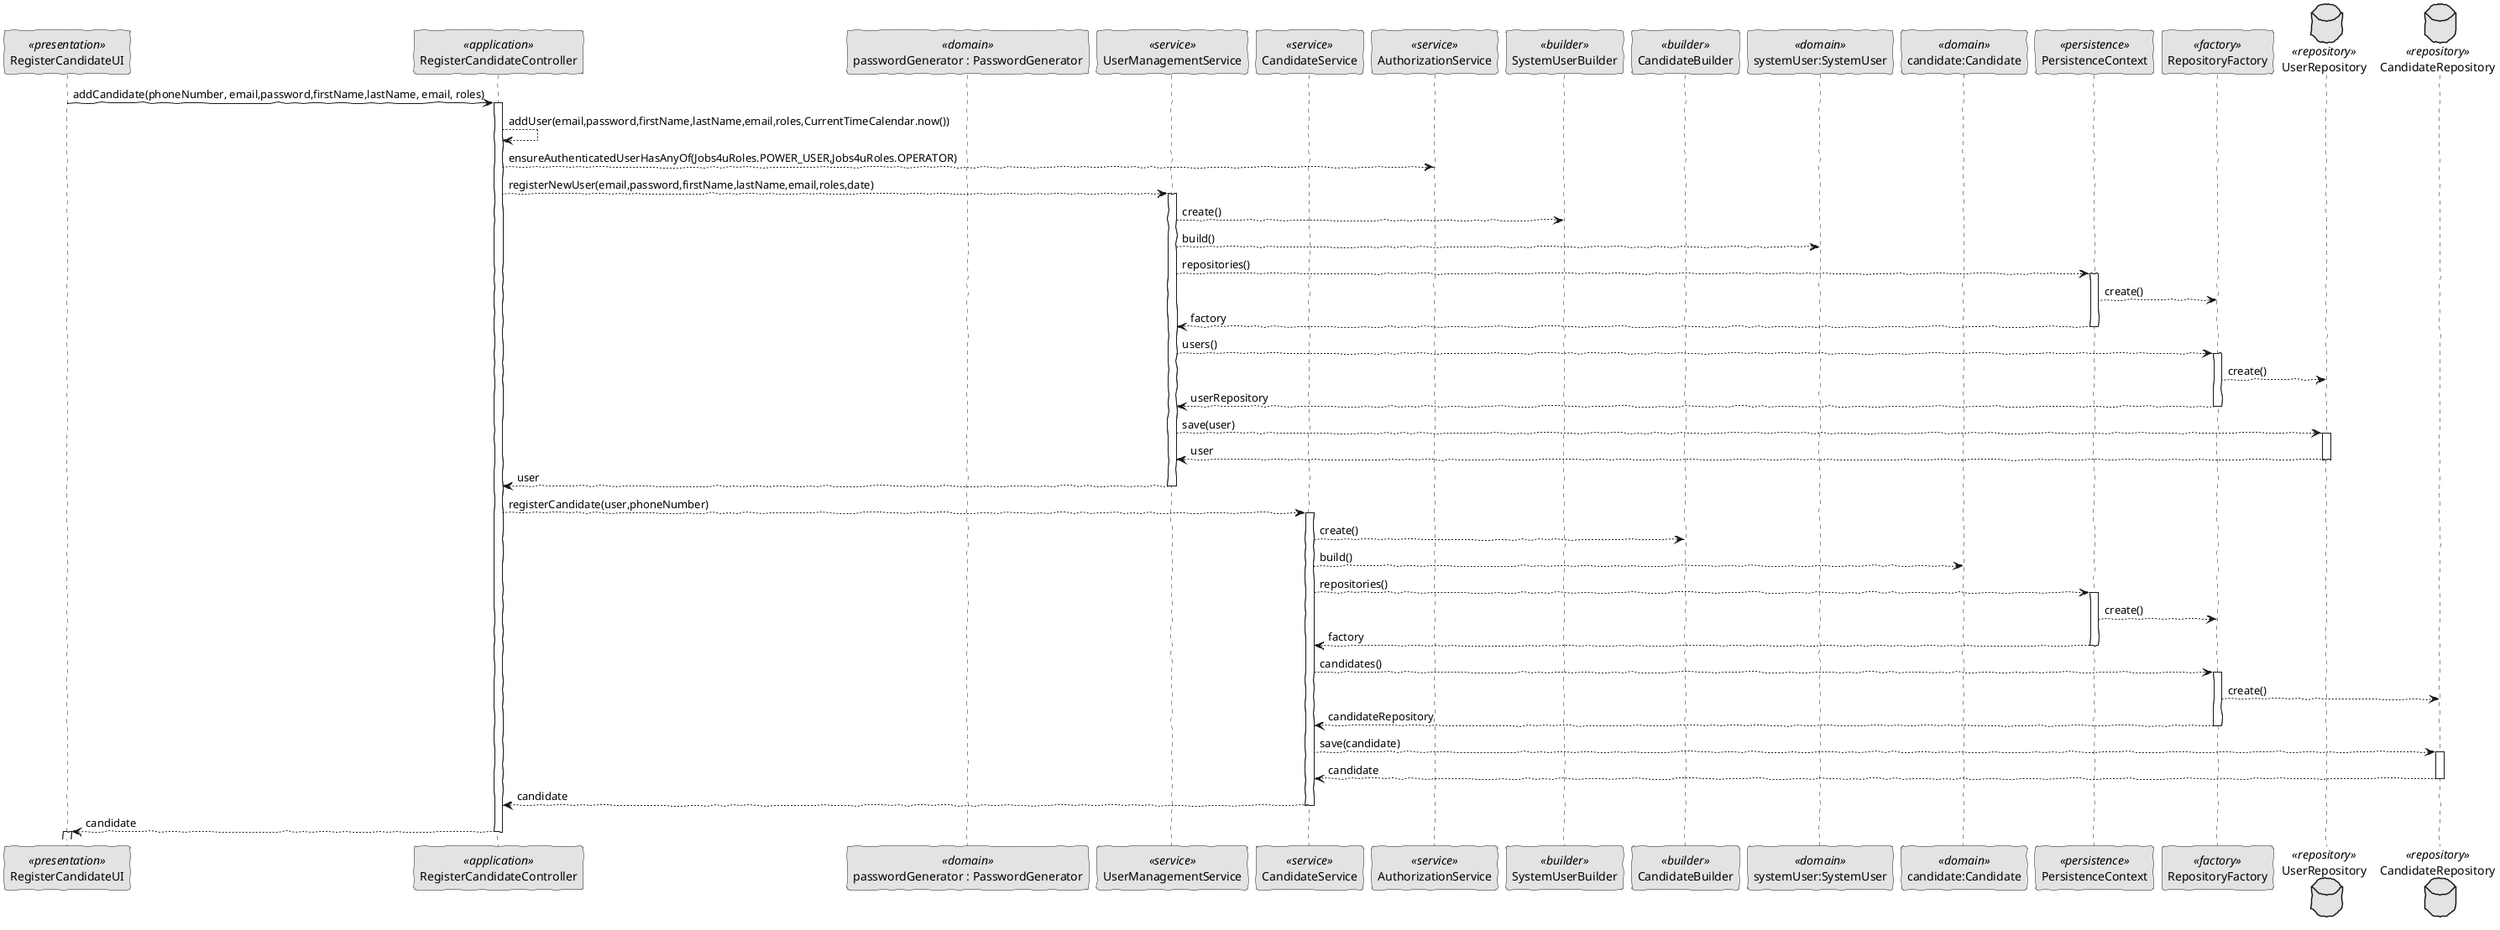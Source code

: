 @startuml
'http://plantuml.com/skinparam.html
skinparam handwritten true
skinparam monochrome true
skinparam packageStyle rect
skinparam defaultFontName FG Virgil
skinparam shadowing false

participant RegisterCandidateUI as UI <<presentation>>
participant RegisterCandidateController as Controller <<application>>
participant "passwordGenerator : PasswordGenerator" as PasswordGenerator<<domain>>
participant UserManagementService as UserService<<service>>
participant CandidateService as CandidateService<<service>>
participant AuthorizationService as AuthzService<<service>>
participant SystemUserBuilder as Builder <<builder>>
participant CandidateBuilder as CandidateBuilder <<builder>>
participant "systemUser:SystemUser" as Domain <<domain>>
participant "candidate:Candidate" as CandidateDomain <<domain>>
participant PersistenceContext as Persistence <<persistence>>
participant RepositoryFactory as Factory <<factory>>
database UserRepository as UserRepository <<repository>>
database CandidateRepository as CandidateRepository <<repository>>

        UI -> Controller: addCandidate(phoneNumber, email,password,firstName,lastName, email, roles)
        activate Controller

        Controller --> Controller : addUser(email,password,firstName,lastName,email,roles,CurrentTimeCalendar.now())

        Controller --> AuthzService : ensureAuthenticatedUserHasAnyOf(Jobs4uRoles.POWER_USER,Jobs4uRoles.OPERATOR)

        deactivate AuthzService

        Controller --> UserService : registerNewUser(email,password,firstName,lastName,email,roles,date)
        activate UserService

        UserService --> Builder : create()

        UserService --> Domain : build()

        UserService --> Persistence : repositories()
        activate Persistence

        Persistence --> Factory : create()

        Persistence --> UserService : factory
        deactivate Persistence

        UserService --> Factory : users()
        activate Factory

        Factory --> UserRepository : create()

        Factory --> UserService : userRepository
        deactivate Factory

        UserService --> UserRepository : save(user)

        activate UserRepository

        UserRepository --> UserService : user
        deactivate UserRepository

        UserService --> Controller : user
        deactivate UserService



                Controller --> CandidateService : registerCandidate(user,phoneNumber)
                activate CandidateService

                CandidateService --> CandidateBuilder : create()

                CandidateService --> CandidateDomain : build()

                CandidateService --> Persistence : repositories()
                activate Persistence

                Persistence --> Factory : create()

                Persistence --> CandidateService : factory
                deactivate Persistence

                CandidateService --> Factory : candidates()
                activate Factory

                Factory --> CandidateRepository : create()

                Factory --> CandidateService : candidateRepository
                deactivate Factory

                CandidateService --> CandidateRepository : save(candidate)
                activate CandidateRepository

                CandidateRepository --> CandidateService : candidate
                deactivate CandidateRepository

                CandidateService --> Controller : candidate
                deactivate CandidateService

                Controller --> UI : candidate
                deactivate Controller
                activate UI




@enduml